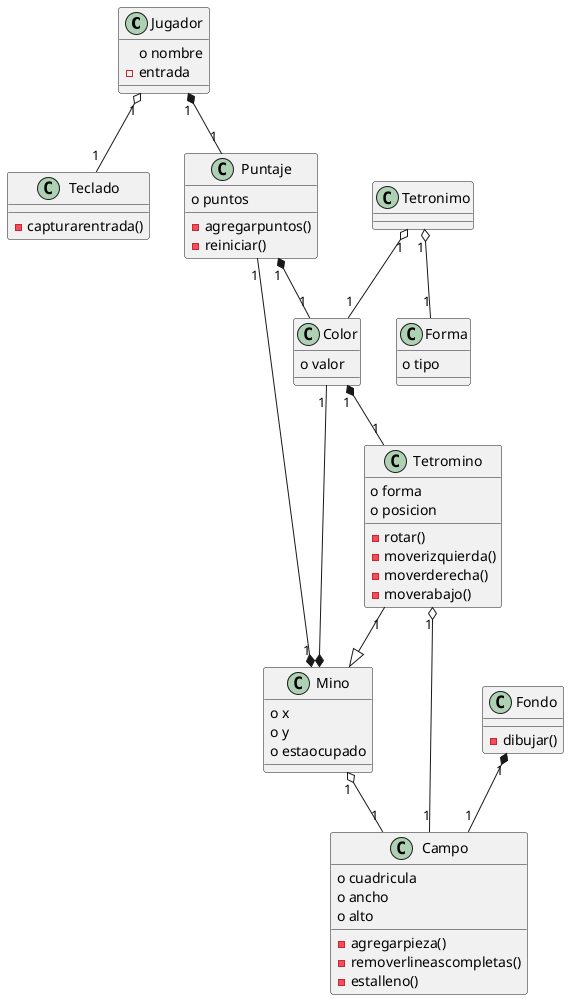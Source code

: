 @startuml tetris 
class Jugador{
    o nombre
    -entrada
}
class Teclado{
    -capturarentrada()
}
class Campo{
    o cuadricula
    o ancho 
    o alto 
    -agregarpieza()
    -removerlineascompletas()
    -estalleno()
}
class Fondo{
    -dibujar()
}
class Tetromino{
    o forma
    o posicion
    -rotar()
    -moverizquierda()
    -moverderecha()
    -moverabajo()
}
class Mino{
    o x
    o y 
    o estaocupado
}
class Puntaje{
    o puntos
    -agregarpuntos()
    -reiniciar()
}
class Color{
    o valor
}
class Forma{
    o tipo 
}

Mino *-- "1" Color
Mino "1" *-- "1" Puntaje
Puntaje "1" *-- "1" Color

Jugador "1" *-- "1" Puntaje
Jugador "1" o-- "1" Teclado
Fondo "1" *-- "1" Campo
Mino "1" o-- "1" Campo
Tetromino "1" --|> Mino
Tetromino "1" o-- "1" Campo
Tetronimo "1" o-- "1" Color
Tetronimo "1" o-- "1" Forma
Color "1"*--"1" Tetromino

@enduml